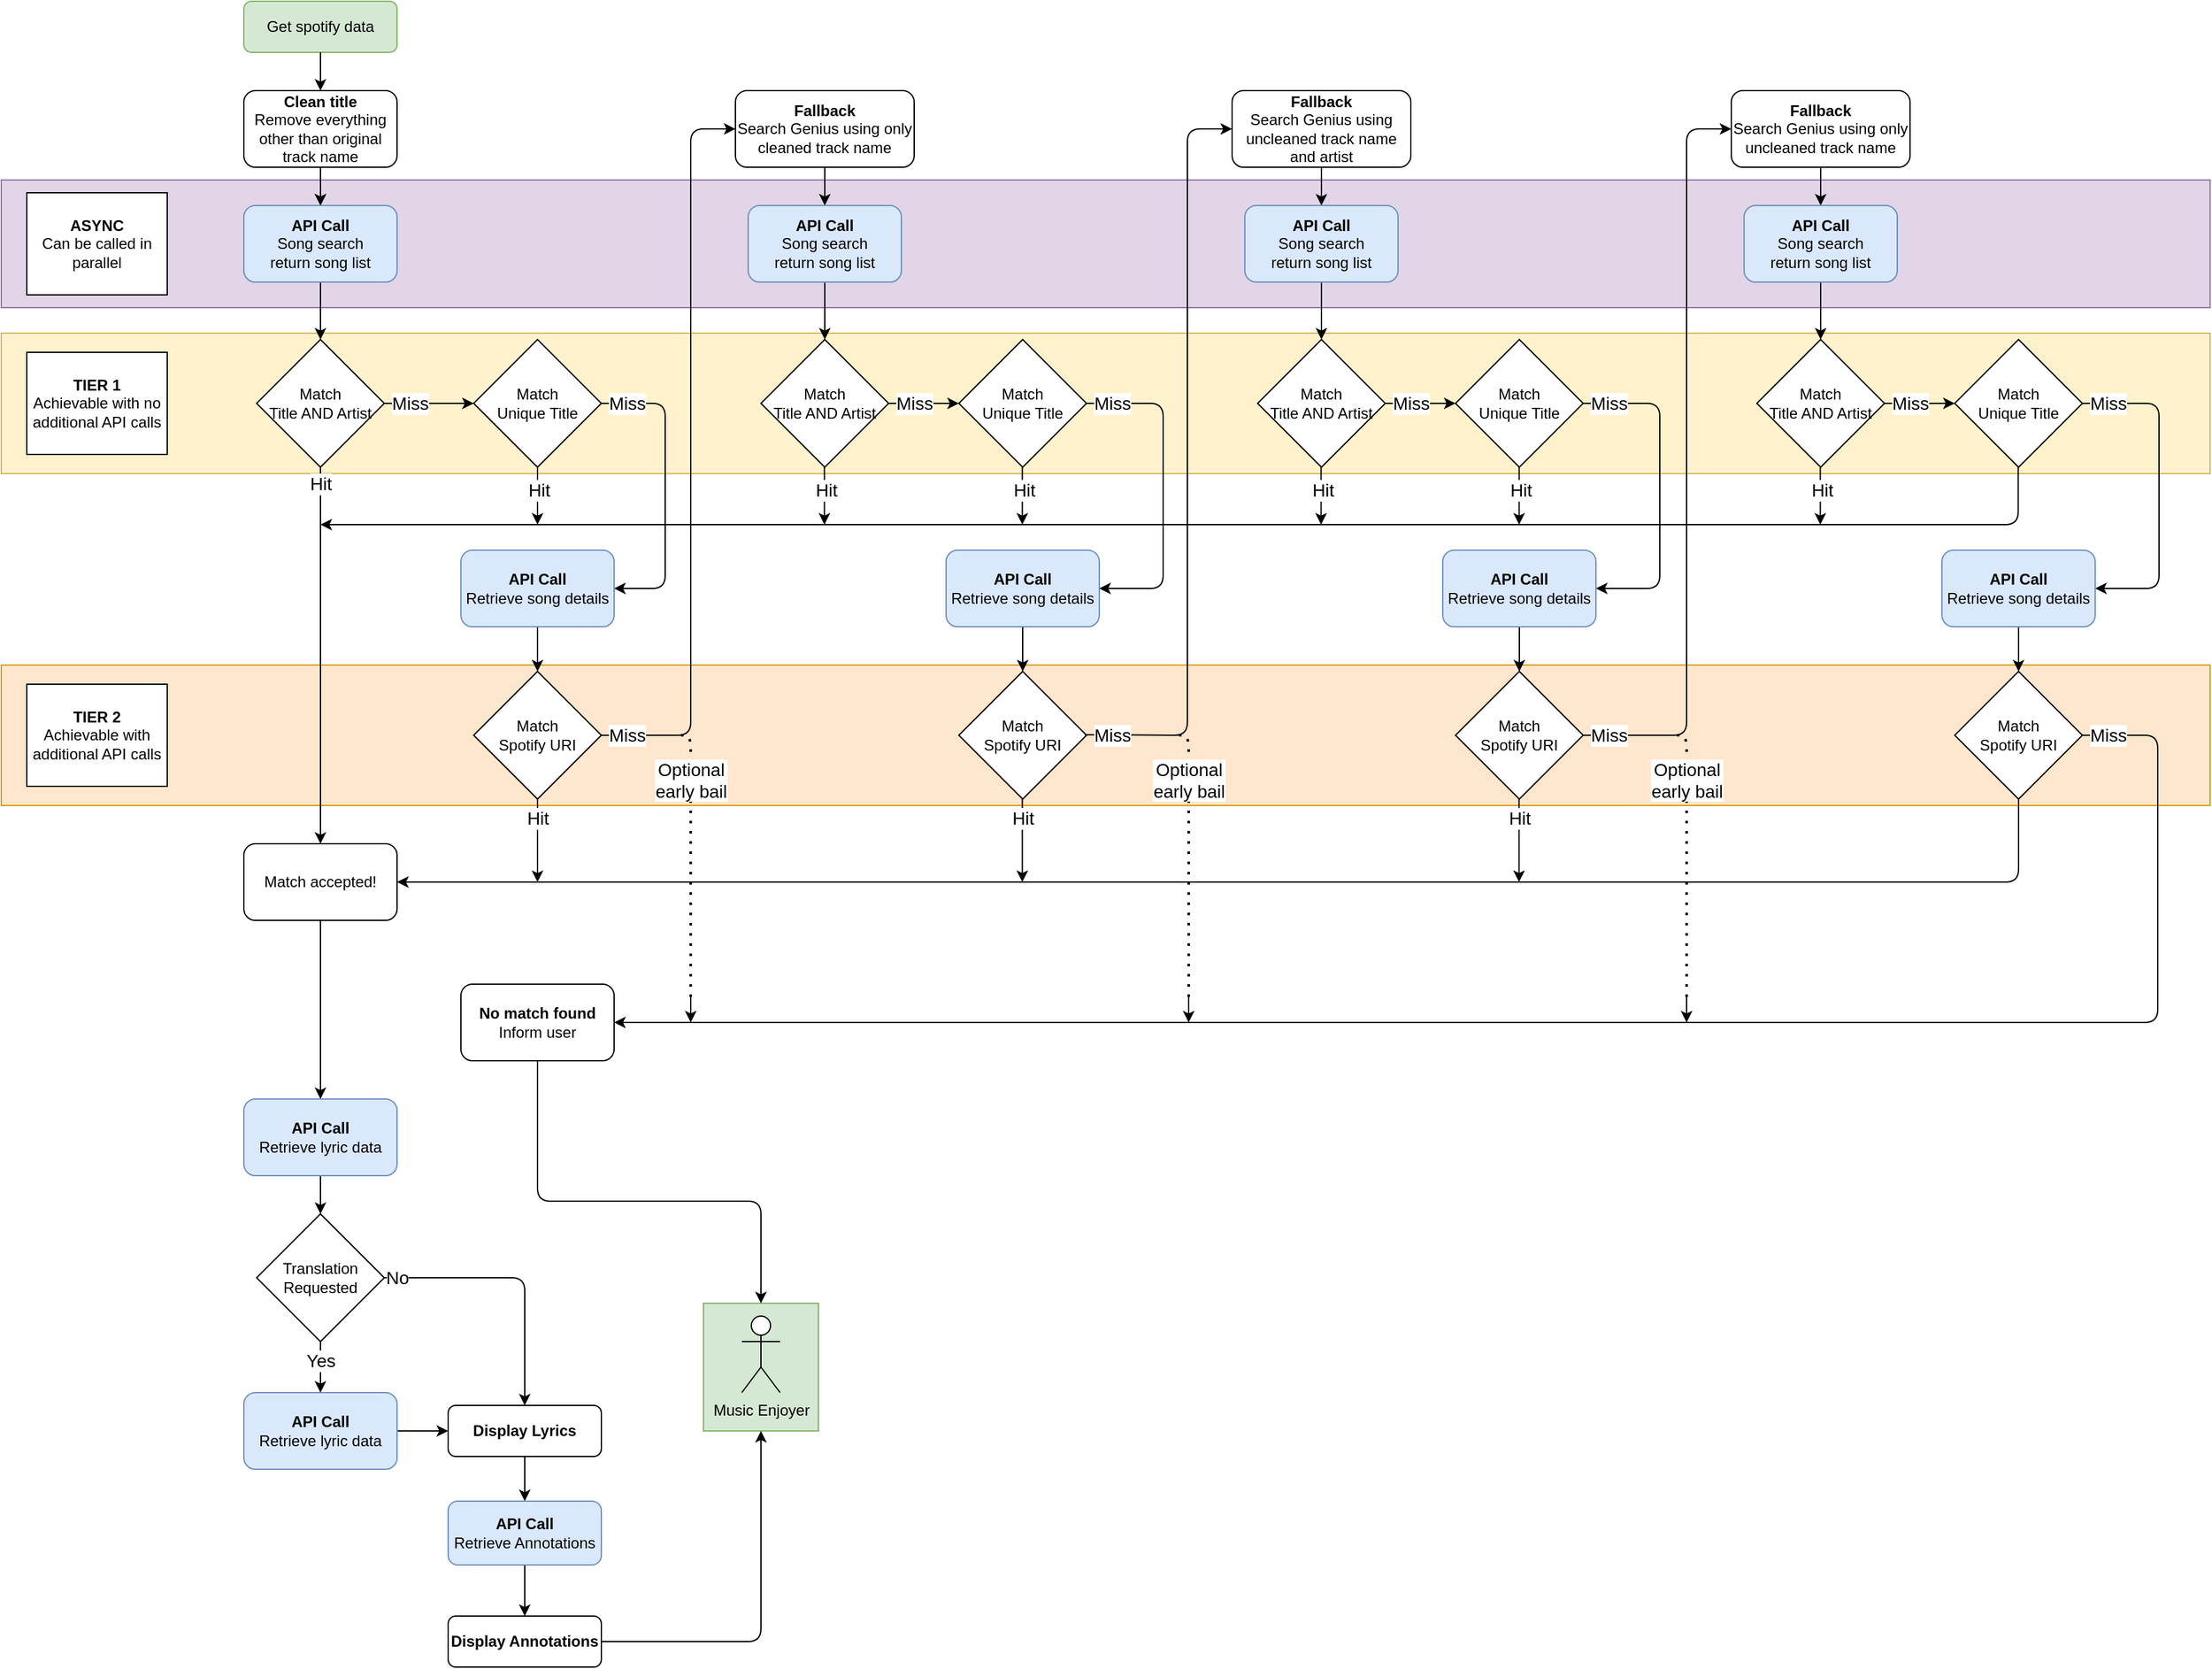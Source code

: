 <mxfile>
    <diagram id="RPtw3A49BTOwBg8Jp9t4" name="Page-1">
        <mxGraphModel dx="990" dy="598" grid="1" gridSize="10" guides="1" tooltips="1" connect="1" arrows="1" fold="1" page="1" pageScale="1" pageWidth="2200" pageHeight="2000" math="0" shadow="0">
            <root>
                <mxCell id="0"/>
                <mxCell id="1" parent="0"/>
                <mxCell id="231" value="" style="rounded=0;whiteSpace=wrap;html=1;fillColor=#e1d5e7;strokeColor=#9673a6;" vertex="1" parent="1">
                    <mxGeometry x="130" y="280" width="1730" height="100" as="geometry"/>
                </mxCell>
                <mxCell id="45" value="" style="rounded=0;whiteSpace=wrap;html=1;shadow=0;glass=0;sketch=0;fillColor=#d5e8d4;strokeColor=#82b366;" parent="1" vertex="1">
                    <mxGeometry x="680" y="1160" width="90" height="100" as="geometry"/>
                </mxCell>
                <mxCell id="13" value="" style="rounded=0;whiteSpace=wrap;html=1;fillColor=#ffe6cc;strokeColor=#d79b00;glass=0;shadow=0;movable=0;resizable=0;rotatable=0;deletable=0;editable=0;connectable=0;" parent="1" vertex="1">
                    <mxGeometry x="130" y="660" width="1730" height="110" as="geometry"/>
                </mxCell>
                <mxCell id="11" value="" style="rounded=0;whiteSpace=wrap;html=1;fillColor=#fff2cc;strokeColor=#d6b656;glass=0;shadow=0;movable=0;resizable=0;rotatable=0;deletable=0;editable=0;connectable=0;" parent="1" vertex="1">
                    <mxGeometry x="130" y="400" width="1730" height="110" as="geometry"/>
                </mxCell>
                <mxCell id="2" value="Get spotify data" style="rounded=1;whiteSpace=wrap;html=1;fillColor=#d5e8d4;strokeColor=#82b366;" parent="1" vertex="1">
                    <mxGeometry x="320" y="140" width="120" height="40" as="geometry"/>
                </mxCell>
                <mxCell id="3" value="" style="endArrow=classic;html=1;exitX=0.5;exitY=1;exitDx=0;exitDy=0;entryX=0.5;entryY=0;entryDx=0;entryDy=0;" parent="1" source="2" target="4" edge="1">
                    <mxGeometry width="50" height="50" relative="1" as="geometry">
                        <mxPoint x="440" y="330" as="sourcePoint"/>
                        <mxPoint x="380" y="230" as="targetPoint"/>
                    </mxGeometry>
                </mxCell>
                <mxCell id="8" value="" style="edgeStyle=none;html=1;" parent="1" source="4" target="7" edge="1">
                    <mxGeometry relative="1" as="geometry"/>
                </mxCell>
                <mxCell id="43" value="" style="edgeStyle=none;html=1;" parent="1" source="4" target="7" edge="1">
                    <mxGeometry relative="1" as="geometry"/>
                </mxCell>
                <mxCell id="4" value="&lt;b&gt;Clean title&lt;/b&gt;&lt;br&gt;Remove everything other than original track name" style="rounded=1;whiteSpace=wrap;html=1;" parent="1" vertex="1">
                    <mxGeometry x="320" y="210" width="120" height="60" as="geometry"/>
                </mxCell>
                <mxCell id="32" value="" style="edgeStyle=none;html=1;" parent="1" source="5" target="31" edge="1">
                    <mxGeometry relative="1" as="geometry"/>
                </mxCell>
                <mxCell id="5" value="&lt;b&gt;Fallback&lt;/b&gt;&lt;br&gt;Search Genius using only cleaned track name" style="rounded=1;whiteSpace=wrap;html=1;" parent="1" vertex="1">
                    <mxGeometry x="705" y="210" width="140" height="60" as="geometry"/>
                </mxCell>
                <mxCell id="6" value="Music Enjoyer" style="shape=umlActor;verticalLabelPosition=bottom;verticalAlign=top;html=1;outlineConnect=0;" parent="1" vertex="1">
                    <mxGeometry x="710" y="1170" width="30" height="60" as="geometry"/>
                </mxCell>
                <mxCell id="10" value="" style="edgeStyle=none;html=1;" parent="1" source="7" target="9" edge="1">
                    <mxGeometry relative="1" as="geometry"/>
                </mxCell>
                <mxCell id="7" value="&lt;b&gt;API Call&lt;/b&gt;&lt;br&gt;Song search&lt;br&gt;return song list" style="rounded=1;whiteSpace=wrap;html=1;fillColor=#dae8fc;strokeColor=#6c8ebf;" parent="1" vertex="1">
                    <mxGeometry x="320" y="300" width="120" height="60" as="geometry"/>
                </mxCell>
                <mxCell id="9" value="Match&lt;br&gt;Title AND Artist" style="rhombus;whiteSpace=wrap;html=1;" parent="1" vertex="1">
                    <mxGeometry x="330" y="405" width="100" height="100" as="geometry"/>
                </mxCell>
                <mxCell id="12" value="&lt;b&gt;TIER 1&lt;/b&gt;&lt;br&gt;Achievable with no additional API calls" style="rounded=0;whiteSpace=wrap;html=1;shadow=0;glass=0;sketch=0;" parent="1" vertex="1">
                    <mxGeometry x="150" y="415" width="110" height="80" as="geometry"/>
                </mxCell>
                <mxCell id="14" value="&lt;b&gt;TIER 2&lt;/b&gt;&lt;br&gt;Achievable with additional API calls" style="rounded=0;whiteSpace=wrap;html=1;shadow=0;glass=0;sketch=0;" parent="1" vertex="1">
                    <mxGeometry x="150" y="675" width="110" height="80" as="geometry"/>
                </mxCell>
                <mxCell id="37" value="" style="edgeStyle=none;html=1;" parent="1" source="15" target="16" edge="1">
                    <mxGeometry relative="1" as="geometry"/>
                </mxCell>
                <mxCell id="15" value="Match accepted!" style="rounded=1;whiteSpace=wrap;html=1;shadow=0;glass=0;sketch=0;" parent="1" vertex="1">
                    <mxGeometry x="320" y="800" width="120" height="60" as="geometry"/>
                </mxCell>
                <mxCell id="38" value="" style="edgeStyle=none;html=1;" parent="1" source="16" target="36" edge="1">
                    <mxGeometry relative="1" as="geometry"/>
                </mxCell>
                <mxCell id="16" value="&lt;span&gt;&lt;b&gt;API Call&lt;/b&gt;&lt;br&gt;&lt;/span&gt;Retrieve lyric data" style="rounded=1;whiteSpace=wrap;html=1;shadow=0;glass=0;sketch=0;fontStyle=0;fillColor=#dae8fc;strokeColor=#6c8ebf;" parent="1" vertex="1">
                    <mxGeometry x="320" y="1000" width="120" height="60" as="geometry"/>
                </mxCell>
                <mxCell id="78" value="" style="edgeStyle=none;html=1;" parent="1" source="21" target="52" edge="1">
                    <mxGeometry relative="1" as="geometry"/>
                </mxCell>
                <mxCell id="21" value="&lt;b&gt;API Call&lt;/b&gt;&lt;br&gt;Retrieve lyric data" style="rounded=1;whiteSpace=wrap;html=1;fillColor=#dae8fc;strokeColor=#6c8ebf;" parent="1" vertex="1">
                    <mxGeometry x="320" y="1230" width="120" height="60" as="geometry"/>
                </mxCell>
                <mxCell id="22" value="" style="endArrow=classic;html=1;exitX=0.5;exitY=1;exitDx=0;exitDy=0;entryX=0.5;entryY=0;entryDx=0;entryDy=0;" parent="1" source="9" target="15" edge="1">
                    <mxGeometry relative="1" as="geometry">
                        <mxPoint x="510" y="750" as="sourcePoint"/>
                        <mxPoint x="610" y="750" as="targetPoint"/>
                    </mxGeometry>
                </mxCell>
                <mxCell id="23" value="Hit" style="edgeLabel;resizable=0;html=1;align=center;verticalAlign=middle;rounded=0;shadow=0;glass=0;sketch=0;fontSize=14;" parent="22" connectable="0" vertex="1">
                    <mxGeometry relative="1" as="geometry">
                        <mxPoint y="-135" as="offset"/>
                    </mxGeometry>
                </mxCell>
                <mxCell id="24" value="" style="endArrow=classic;html=1;exitX=1;exitY=0.5;exitDx=0;exitDy=0;entryX=0;entryY=0.5;entryDx=0;entryDy=0;" parent="1" source="9" target="26" edge="1">
                    <mxGeometry relative="1" as="geometry">
                        <mxPoint x="520" y="760" as="sourcePoint"/>
                        <mxPoint x="800" y="490" as="targetPoint"/>
                    </mxGeometry>
                </mxCell>
                <mxCell id="25" value="Miss" style="edgeLabel;resizable=0;html=1;align=center;verticalAlign=middle;rounded=0;shadow=0;glass=0;sketch=0;fontSize=14;" parent="24" connectable="0" vertex="1">
                    <mxGeometry relative="1" as="geometry">
                        <mxPoint x="-15" as="offset"/>
                    </mxGeometry>
                </mxCell>
                <mxCell id="125" style="edgeStyle=none;html=1;exitX=1;exitY=0.5;exitDx=0;exitDy=0;entryX=1;entryY=0.5;entryDx=0;entryDy=0;" edge="1" parent="1" source="26" target="92">
                    <mxGeometry relative="1" as="geometry">
                        <Array as="points">
                            <mxPoint x="650" y="455"/>
                            <mxPoint x="650" y="600"/>
                        </Array>
                    </mxGeometry>
                </mxCell>
                <mxCell id="26" value="Match&lt;br&gt;Unique Title" style="rhombus;whiteSpace=wrap;html=1;" parent="1" vertex="1">
                    <mxGeometry x="500" y="405" width="100" height="100" as="geometry"/>
                </mxCell>
                <mxCell id="70" value="" style="edgeStyle=none;html=1;" parent="1" source="31" target="57" edge="1">
                    <mxGeometry relative="1" as="geometry"/>
                </mxCell>
                <mxCell id="31" value="&lt;b&gt;API Call&lt;/b&gt;&lt;br&gt;Song search&lt;br&gt;return song list" style="rounded=1;whiteSpace=wrap;html=1;fillColor=#dae8fc;strokeColor=#6c8ebf;" parent="1" vertex="1">
                    <mxGeometry x="715" y="300" width="120" height="60" as="geometry"/>
                </mxCell>
                <mxCell id="90" style="edgeStyle=none;html=1;exitX=0.5;exitY=1;exitDx=0;exitDy=0;entryX=0.5;entryY=0;entryDx=0;entryDy=0;" parent="1" source="33" target="45" edge="1">
                    <mxGeometry relative="1" as="geometry">
                        <Array as="points">
                            <mxPoint x="550" y="1080"/>
                            <mxPoint x="725" y="1080"/>
                        </Array>
                    </mxGeometry>
                </mxCell>
                <mxCell id="33" value="&lt;b&gt;No match found&lt;/b&gt;&lt;br&gt;Inform user" style="rounded=1;whiteSpace=wrap;html=1;" parent="1" vertex="1">
                    <mxGeometry x="490" y="910" width="120" height="60" as="geometry"/>
                </mxCell>
                <mxCell id="36" value="Translation Requested" style="rhombus;whiteSpace=wrap;html=1;" parent="1" vertex="1">
                    <mxGeometry x="330" y="1090" width="100" height="100" as="geometry"/>
                </mxCell>
                <mxCell id="127" style="edgeStyle=none;html=1;exitX=1;exitY=0.5;exitDx=0;exitDy=0;entryX=0;entryY=0.5;entryDx=0;entryDy=0;" edge="1" parent="1" source="47" target="5">
                    <mxGeometry relative="1" as="geometry">
                        <Array as="points">
                            <mxPoint x="670" y="715"/>
                            <mxPoint x="670" y="240"/>
                        </Array>
                    </mxGeometry>
                </mxCell>
                <mxCell id="47" value="Match&lt;br&gt;Spotify URI" style="rhombus;whiteSpace=wrap;html=1;" parent="1" vertex="1">
                    <mxGeometry x="500" y="665" width="100" height="100" as="geometry"/>
                </mxCell>
                <mxCell id="85" value="" style="edgeStyle=none;html=1;" parent="1" source="52" target="53" edge="1">
                    <mxGeometry relative="1" as="geometry"/>
                </mxCell>
                <mxCell id="52" value="&lt;b&gt;Display Lyrics&lt;br&gt;&lt;/b&gt;" style="rounded=1;whiteSpace=wrap;html=1;" parent="1" vertex="1">
                    <mxGeometry x="480" y="1240" width="120" height="40" as="geometry"/>
                </mxCell>
                <mxCell id="86" value="" style="edgeStyle=none;html=1;" parent="1" source="53" target="84" edge="1">
                    <mxGeometry relative="1" as="geometry"/>
                </mxCell>
                <mxCell id="53" value="&lt;b&gt;API Call&lt;/b&gt;&lt;br&gt;Retrieve Annotations" style="rounded=1;whiteSpace=wrap;html=1;fillColor=#dae8fc;strokeColor=#6c8ebf;" parent="1" vertex="1">
                    <mxGeometry x="480" y="1315" width="120" height="50" as="geometry"/>
                </mxCell>
                <mxCell id="57" value="Match&lt;br&gt;Title AND Artist" style="rhombus;whiteSpace=wrap;html=1;" parent="1" vertex="1">
                    <mxGeometry x="725" y="405" width="100" height="100" as="geometry"/>
                </mxCell>
                <mxCell id="58" value="" style="endArrow=classic;html=1;exitX=1;exitY=0.5;exitDx=0;exitDy=0;entryX=0;entryY=0.5;entryDx=0;entryDy=0;" parent="1" source="57" target="69" edge="1">
                    <mxGeometry relative="1" as="geometry">
                        <mxPoint x="890" y="760" as="sourcePoint"/>
                        <mxPoint x="870" y="455" as="targetPoint"/>
                    </mxGeometry>
                </mxCell>
                <mxCell id="111" value="Miss" style="edgeLabel;resizable=0;html=1;align=center;verticalAlign=middle;rounded=0;shadow=0;glass=0;sketch=0;fontSize=14;" parent="58" connectable="0" vertex="1">
                    <mxGeometry relative="1" as="geometry">
                        <mxPoint x="-8" as="offset"/>
                    </mxGeometry>
                </mxCell>
                <mxCell id="64" value="Match&lt;br&gt;Spotify URI" style="rhombus;whiteSpace=wrap;html=1;" parent="1" vertex="1">
                    <mxGeometry x="880" y="665" width="100" height="100" as="geometry"/>
                </mxCell>
                <mxCell id="133" style="edgeStyle=none;html=1;exitX=1;exitY=0.5;exitDx=0;exitDy=0;entryX=1;entryY=0.5;entryDx=0;entryDy=0;" edge="1" parent="1" source="69" target="95">
                    <mxGeometry relative="1" as="geometry">
                        <Array as="points">
                            <mxPoint x="1040" y="455"/>
                            <mxPoint x="1040" y="600"/>
                        </Array>
                    </mxGeometry>
                </mxCell>
                <mxCell id="69" value="Match&lt;br style=&quot;border-color: var(--border-color);&quot;&gt;Unique Title" style="rhombus;whiteSpace=wrap;html=1;" parent="1" vertex="1">
                    <mxGeometry x="880" y="405" width="100" height="100" as="geometry"/>
                </mxCell>
                <mxCell id="80" value="" style="endArrow=classic;html=1;exitX=0.5;exitY=1;exitDx=0;exitDy=0;entryX=0.5;entryY=0;entryDx=0;entryDy=0;" parent="1" source="36" target="21" edge="1">
                    <mxGeometry relative="1" as="geometry">
                        <mxPoint x="430" y="1185" as="sourcePoint"/>
                        <mxPoint x="530" y="1185" as="targetPoint"/>
                    </mxGeometry>
                </mxCell>
                <mxCell id="81" value="Yes" style="edgeLabel;resizable=0;html=1;align=center;verticalAlign=middle;rounded=0;shadow=0;glass=0;sketch=0;fontSize=14;" parent="80" connectable="0" vertex="1">
                    <mxGeometry relative="1" as="geometry">
                        <mxPoint y="-5" as="offset"/>
                    </mxGeometry>
                </mxCell>
                <mxCell id="82" value="" style="endArrow=classic;html=1;exitX=1;exitY=0.5;exitDx=0;exitDy=0;entryX=0.5;entryY=0;entryDx=0;entryDy=0;" parent="1" source="36" target="52" edge="1">
                    <mxGeometry relative="1" as="geometry">
                        <mxPoint x="440" y="1139.83" as="sourcePoint"/>
                        <mxPoint x="540" y="1139.83" as="targetPoint"/>
                        <Array as="points">
                            <mxPoint x="540" y="1140"/>
                        </Array>
                    </mxGeometry>
                </mxCell>
                <mxCell id="83" value="No" style="edgeLabel;resizable=0;html=1;align=center;verticalAlign=middle;rounded=0;shadow=0;glass=0;sketch=0;fontSize=14;" parent="82" connectable="0" vertex="1">
                    <mxGeometry relative="1" as="geometry">
                        <mxPoint x="-95" as="offset"/>
                    </mxGeometry>
                </mxCell>
                <mxCell id="230" style="edgeStyle=none;html=1;exitX=1;exitY=0.5;exitDx=0;exitDy=0;entryX=0.5;entryY=1;entryDx=0;entryDy=0;" edge="1" parent="1" source="84" target="45">
                    <mxGeometry relative="1" as="geometry">
                        <Array as="points">
                            <mxPoint x="725" y="1425"/>
                        </Array>
                    </mxGeometry>
                </mxCell>
                <mxCell id="84" value="&lt;b&gt;Display Annotations&lt;br&gt;&lt;/b&gt;" style="rounded=1;whiteSpace=wrap;html=1;" parent="1" vertex="1">
                    <mxGeometry x="480" y="1405" width="120" height="40" as="geometry"/>
                </mxCell>
                <mxCell id="94" value="" style="edgeStyle=none;html=1;" parent="1" source="92" target="47" edge="1">
                    <mxGeometry relative="1" as="geometry"/>
                </mxCell>
                <mxCell id="92" value="&lt;b&gt;API Call&lt;/b&gt;&lt;br&gt;Retrieve song details" style="rounded=1;whiteSpace=wrap;html=1;fillColor=#dae8fc;strokeColor=#6c8ebf;" parent="1" vertex="1">
                    <mxGeometry x="490" y="570" width="120" height="60" as="geometry"/>
                </mxCell>
                <mxCell id="96" value="" style="edgeStyle=none;html=1;" parent="1" source="95" target="64" edge="1">
                    <mxGeometry relative="1" as="geometry"/>
                </mxCell>
                <mxCell id="95" value="&lt;b&gt;API Call&lt;/b&gt;&lt;br&gt;Retrieve song details" style="rounded=1;whiteSpace=wrap;html=1;fillColor=#dae8fc;strokeColor=#6c8ebf;" parent="1" vertex="1">
                    <mxGeometry x="870" y="570" width="120" height="60" as="geometry"/>
                </mxCell>
                <mxCell id="123" value="" style="endArrow=classic;html=1;exitX=0.5;exitY=1;exitDx=0;exitDy=0;" edge="1" parent="1" source="26">
                    <mxGeometry relative="1" as="geometry">
                        <mxPoint x="530" y="530" as="sourcePoint"/>
                        <mxPoint x="550" y="550" as="targetPoint"/>
                    </mxGeometry>
                </mxCell>
                <mxCell id="126" value="Miss" style="edgeLabel;resizable=0;html=1;align=center;verticalAlign=middle;rounded=0;shadow=0;glass=0;sketch=0;fontSize=14;" connectable="0" vertex="1" parent="1">
                    <mxGeometry x="619.997" y="455" as="geometry"/>
                </mxCell>
                <mxCell id="128" value="Hit" style="edgeLabel;resizable=0;html=1;align=center;verticalAlign=middle;rounded=0;shadow=0;glass=0;sketch=0;fontSize=14;" connectable="0" vertex="1" parent="1">
                    <mxGeometry x="549.999" y="530" as="geometry">
                        <mxPoint x="1" y="-7" as="offset"/>
                    </mxGeometry>
                </mxCell>
                <mxCell id="129" value="Miss" style="edgeLabel;resizable=0;html=1;align=center;verticalAlign=middle;rounded=0;shadow=0;glass=0;sketch=0;fontSize=14;" connectable="0" vertex="1" parent="1">
                    <mxGeometry x="620.001" y="715" as="geometry"/>
                </mxCell>
                <mxCell id="130" value="" style="endArrow=classic;html=1;exitX=0.5;exitY=1;exitDx=0;exitDy=0;" edge="1" parent="1">
                    <mxGeometry relative="1" as="geometry">
                        <mxPoint x="774.72" y="505" as="sourcePoint"/>
                        <mxPoint x="774.72" y="550" as="targetPoint"/>
                    </mxGeometry>
                </mxCell>
                <mxCell id="131" value="Hit" style="edgeLabel;resizable=0;html=1;align=center;verticalAlign=middle;rounded=0;shadow=0;glass=0;sketch=0;fontSize=14;" connectable="0" vertex="1" parent="1">
                    <mxGeometry x="774.719" y="530" as="geometry">
                        <mxPoint x="1" y="-7" as="offset"/>
                    </mxGeometry>
                </mxCell>
                <mxCell id="134" value="Miss" style="edgeLabel;resizable=0;html=1;align=center;verticalAlign=middle;rounded=0;shadow=0;glass=0;sketch=0;fontSize=14;" connectable="0" vertex="1" parent="1">
                    <mxGeometry x="1000.0" y="455" as="geometry"/>
                </mxCell>
                <mxCell id="136" value="" style="edgeStyle=none;html=1;" edge="1" parent="1" source="137" target="139">
                    <mxGeometry relative="1" as="geometry"/>
                </mxCell>
                <mxCell id="137" value="&lt;b&gt;Fallback&lt;/b&gt;&lt;br&gt;Search Genius using uncleaned track name and artist" style="rounded=1;whiteSpace=wrap;html=1;" vertex="1" parent="1">
                    <mxGeometry x="1094" y="210" width="140" height="60" as="geometry"/>
                </mxCell>
                <mxCell id="138" value="" style="edgeStyle=none;html=1;" edge="1" parent="1" source="139" target="141">
                    <mxGeometry relative="1" as="geometry"/>
                </mxCell>
                <mxCell id="139" value="&lt;b&gt;API Call&lt;/b&gt;&lt;br&gt;Song search&lt;br&gt;return song list" style="rounded=1;whiteSpace=wrap;html=1;fillColor=#dae8fc;strokeColor=#6c8ebf;" vertex="1" parent="1">
                    <mxGeometry x="1104" y="300" width="120" height="60" as="geometry"/>
                </mxCell>
                <mxCell id="140" style="edgeStyle=none;html=1;exitX=0.985;exitY=0.496;exitDx=0;exitDy=0;entryX=0;entryY=0.5;entryDx=0;entryDy=0;exitPerimeter=0;" edge="1" parent="1" target="137" source="64">
                    <mxGeometry relative="1" as="geometry">
                        <mxPoint x="989" y="715" as="sourcePoint"/>
                        <Array as="points">
                            <mxPoint x="1059" y="715"/>
                            <mxPoint x="1059" y="240"/>
                        </Array>
                    </mxGeometry>
                </mxCell>
                <mxCell id="141" value="Match&lt;br&gt;Title AND Artist" style="rhombus;whiteSpace=wrap;html=1;" vertex="1" parent="1">
                    <mxGeometry x="1114" y="405" width="100" height="100" as="geometry"/>
                </mxCell>
                <mxCell id="142" value="" style="endArrow=classic;html=1;exitX=1;exitY=0.5;exitDx=0;exitDy=0;entryX=0;entryY=0.5;entryDx=0;entryDy=0;" edge="1" parent="1" source="141" target="149">
                    <mxGeometry relative="1" as="geometry">
                        <mxPoint x="1279" y="760" as="sourcePoint"/>
                        <mxPoint x="1259" y="455" as="targetPoint"/>
                    </mxGeometry>
                </mxCell>
                <mxCell id="143" value="Miss" style="edgeLabel;resizable=0;html=1;align=center;verticalAlign=middle;rounded=0;shadow=0;glass=0;sketch=0;fontSize=14;" connectable="0" vertex="1" parent="142">
                    <mxGeometry relative="1" as="geometry">
                        <mxPoint x="-8" as="offset"/>
                    </mxGeometry>
                </mxCell>
                <mxCell id="145" value="Match&lt;br&gt;Spotify URI" style="rhombus;whiteSpace=wrap;html=1;" vertex="1" parent="1">
                    <mxGeometry x="1269" y="665" width="100" height="100" as="geometry"/>
                </mxCell>
                <mxCell id="148" style="edgeStyle=none;html=1;exitX=1;exitY=0.5;exitDx=0;exitDy=0;entryX=1;entryY=0.5;entryDx=0;entryDy=0;" edge="1" parent="1" source="149" target="151">
                    <mxGeometry relative="1" as="geometry">
                        <Array as="points">
                            <mxPoint x="1429" y="455"/>
                            <mxPoint x="1429" y="600"/>
                        </Array>
                    </mxGeometry>
                </mxCell>
                <mxCell id="149" value="Match&lt;br style=&quot;border-color: var(--border-color);&quot;&gt;Unique Title" style="rhombus;whiteSpace=wrap;html=1;" vertex="1" parent="1">
                    <mxGeometry x="1269" y="405" width="100" height="100" as="geometry"/>
                </mxCell>
                <mxCell id="150" value="" style="edgeStyle=none;html=1;" edge="1" parent="1" source="151" target="145">
                    <mxGeometry relative="1" as="geometry"/>
                </mxCell>
                <mxCell id="151" value="&lt;b&gt;API Call&lt;/b&gt;&lt;br&gt;Retrieve song details" style="rounded=1;whiteSpace=wrap;html=1;fillColor=#dae8fc;strokeColor=#6c8ebf;" vertex="1" parent="1">
                    <mxGeometry x="1259" y="570" width="120" height="60" as="geometry"/>
                </mxCell>
                <mxCell id="154" value="" style="endArrow=classic;html=1;exitX=0.5;exitY=1;exitDx=0;exitDy=0;" edge="1" parent="1">
                    <mxGeometry relative="1" as="geometry">
                        <mxPoint x="1163.72" y="505" as="sourcePoint"/>
                        <mxPoint x="1163.72" y="550" as="targetPoint"/>
                    </mxGeometry>
                </mxCell>
                <mxCell id="155" value="Hit" style="edgeLabel;resizable=0;html=1;align=center;verticalAlign=middle;rounded=0;shadow=0;glass=0;sketch=0;fontSize=14;" connectable="0" vertex="1" parent="1">
                    <mxGeometry x="1163.719" y="530" as="geometry">
                        <mxPoint x="1" y="-7" as="offset"/>
                    </mxGeometry>
                </mxCell>
                <mxCell id="156" value="Miss" style="edgeLabel;resizable=0;html=1;align=center;verticalAlign=middle;rounded=0;shadow=0;glass=0;sketch=0;fontSize=14;" connectable="0" vertex="1" parent="1">
                    <mxGeometry x="1389" y="455" as="geometry"/>
                </mxCell>
                <mxCell id="158" value="" style="endArrow=classic;html=1;exitX=0.5;exitY=1;exitDx=0;exitDy=0;" edge="1" parent="1">
                    <mxGeometry relative="1" as="geometry">
                        <mxPoint x="929.72" y="505" as="sourcePoint"/>
                        <mxPoint x="929.72" y="550" as="targetPoint"/>
                    </mxGeometry>
                </mxCell>
                <mxCell id="159" value="Hit" style="edgeLabel;resizable=0;html=1;align=center;verticalAlign=middle;rounded=0;shadow=0;glass=0;sketch=0;fontSize=14;" connectable="0" vertex="1" parent="1">
                    <mxGeometry x="929.719" y="530" as="geometry">
                        <mxPoint x="1" y="-7" as="offset"/>
                    </mxGeometry>
                </mxCell>
                <mxCell id="161" value="" style="endArrow=classic;html=1;exitX=0.5;exitY=1;exitDx=0;exitDy=0;" edge="1" parent="1" source="47">
                    <mxGeometry relative="1" as="geometry">
                        <mxPoint x="570" y="800" as="sourcePoint"/>
                        <mxPoint x="550" y="830" as="targetPoint"/>
                    </mxGeometry>
                </mxCell>
                <mxCell id="163" value="Hit" style="edgeLabel;resizable=0;html=1;align=center;verticalAlign=middle;rounded=0;shadow=0;glass=0;sketch=0;fontSize=14;" connectable="0" vertex="1" parent="1">
                    <mxGeometry x="550.0" y="780" as="geometry"/>
                </mxCell>
                <mxCell id="166" value="" style="endArrow=classic;html=1;exitX=0.5;exitY=1;exitDx=0;exitDy=0;" edge="1" parent="1">
                    <mxGeometry relative="1" as="geometry">
                        <mxPoint x="929.72" y="765" as="sourcePoint"/>
                        <mxPoint x="929.72" y="830" as="targetPoint"/>
                    </mxGeometry>
                </mxCell>
                <mxCell id="167" value="Hit" style="edgeLabel;resizable=0;html=1;align=center;verticalAlign=middle;rounded=0;shadow=0;glass=0;sketch=0;fontSize=14;" connectable="0" vertex="1" parent="1">
                    <mxGeometry x="929.72" y="780" as="geometry"/>
                </mxCell>
                <mxCell id="168" value="Miss" style="edgeLabel;resizable=0;html=1;align=center;verticalAlign=middle;rounded=0;shadow=0;glass=0;sketch=0;fontSize=14;" connectable="0" vertex="1" parent="1">
                    <mxGeometry x="1000.001" y="715" as="geometry"/>
                </mxCell>
                <mxCell id="189" value="" style="edgeStyle=none;html=1;" edge="1" parent="1" source="190" target="192">
                    <mxGeometry relative="1" as="geometry"/>
                </mxCell>
                <mxCell id="190" value="&lt;b&gt;Fallback&lt;/b&gt;&lt;br&gt;Search Genius using only uncleaned track name" style="rounded=1;whiteSpace=wrap;html=1;" vertex="1" parent="1">
                    <mxGeometry x="1485" y="210" width="140" height="60" as="geometry"/>
                </mxCell>
                <mxCell id="191" value="" style="edgeStyle=none;html=1;" edge="1" parent="1" source="192" target="194">
                    <mxGeometry relative="1" as="geometry"/>
                </mxCell>
                <mxCell id="192" value="&lt;b&gt;API Call&lt;/b&gt;&lt;br&gt;Song search&lt;br&gt;return song list" style="rounded=1;whiteSpace=wrap;html=1;fillColor=#dae8fc;strokeColor=#6c8ebf;" vertex="1" parent="1">
                    <mxGeometry x="1495" y="300" width="120" height="60" as="geometry"/>
                </mxCell>
                <mxCell id="193" style="edgeStyle=none;html=1;exitX=1;exitY=0.5;exitDx=0;exitDy=0;entryX=0;entryY=0.5;entryDx=0;entryDy=0;" edge="1" parent="1" target="190" source="145">
                    <mxGeometry relative="1" as="geometry">
                        <mxPoint x="1380" y="715" as="sourcePoint"/>
                        <Array as="points">
                            <mxPoint x="1450" y="715"/>
                            <mxPoint x="1450" y="240"/>
                        </Array>
                    </mxGeometry>
                </mxCell>
                <mxCell id="194" value="Match&lt;br&gt;Title AND Artist" style="rhombus;whiteSpace=wrap;html=1;" vertex="1" parent="1">
                    <mxGeometry x="1505" y="405" width="100" height="100" as="geometry"/>
                </mxCell>
                <mxCell id="195" value="" style="endArrow=classic;html=1;exitX=1;exitY=0.5;exitDx=0;exitDy=0;entryX=0;entryY=0.5;entryDx=0;entryDy=0;" edge="1" parent="1" source="194" target="199">
                    <mxGeometry relative="1" as="geometry">
                        <mxPoint x="1670" y="760" as="sourcePoint"/>
                        <mxPoint x="1650" y="455" as="targetPoint"/>
                    </mxGeometry>
                </mxCell>
                <mxCell id="196" value="Miss" style="edgeLabel;resizable=0;html=1;align=center;verticalAlign=middle;rounded=0;shadow=0;glass=0;sketch=0;fontSize=14;" connectable="0" vertex="1" parent="195">
                    <mxGeometry relative="1" as="geometry">
                        <mxPoint x="-8" as="offset"/>
                    </mxGeometry>
                </mxCell>
                <mxCell id="197" value="Match&lt;br&gt;Spotify URI" style="rhombus;whiteSpace=wrap;html=1;" vertex="1" parent="1">
                    <mxGeometry x="1660" y="665" width="100" height="100" as="geometry"/>
                </mxCell>
                <mxCell id="198" style="edgeStyle=none;html=1;exitX=1;exitY=0.5;exitDx=0;exitDy=0;entryX=1;entryY=0.5;entryDx=0;entryDy=0;" edge="1" parent="1" source="199" target="201">
                    <mxGeometry relative="1" as="geometry">
                        <Array as="points">
                            <mxPoint x="1820" y="455"/>
                            <mxPoint x="1820" y="600"/>
                        </Array>
                    </mxGeometry>
                </mxCell>
                <mxCell id="199" value="Match&lt;br style=&quot;border-color: var(--border-color);&quot;&gt;Unique Title" style="rhombus;whiteSpace=wrap;html=1;" vertex="1" parent="1">
                    <mxGeometry x="1660" y="405" width="100" height="100" as="geometry"/>
                </mxCell>
                <mxCell id="200" value="" style="edgeStyle=none;html=1;" edge="1" parent="1" source="201" target="197">
                    <mxGeometry relative="1" as="geometry"/>
                </mxCell>
                <mxCell id="201" value="&lt;b&gt;API Call&lt;/b&gt;&lt;br&gt;Retrieve song details" style="rounded=1;whiteSpace=wrap;html=1;fillColor=#dae8fc;strokeColor=#6c8ebf;" vertex="1" parent="1">
                    <mxGeometry x="1650" y="570" width="120" height="60" as="geometry"/>
                </mxCell>
                <mxCell id="202" value="" style="endArrow=classic;html=1;exitX=0.5;exitY=1;exitDx=0;exitDy=0;" edge="1" parent="1">
                    <mxGeometry relative="1" as="geometry">
                        <mxPoint x="1554.72" y="505" as="sourcePoint"/>
                        <mxPoint x="1554.72" y="550" as="targetPoint"/>
                    </mxGeometry>
                </mxCell>
                <mxCell id="203" value="Hit" style="edgeLabel;resizable=0;html=1;align=center;verticalAlign=middle;rounded=0;shadow=0;glass=0;sketch=0;fontSize=14;" connectable="0" vertex="1" parent="1">
                    <mxGeometry x="1554.719" y="530" as="geometry">
                        <mxPoint x="1" y="-7" as="offset"/>
                    </mxGeometry>
                </mxCell>
                <mxCell id="204" value="Miss" style="edgeLabel;resizable=0;html=1;align=center;verticalAlign=middle;rounded=0;shadow=0;glass=0;sketch=0;fontSize=14;" connectable="0" vertex="1" parent="1">
                    <mxGeometry x="1780" y="455" as="geometry"/>
                </mxCell>
                <mxCell id="209" value="" style="endArrow=classic;html=1;exitX=0.5;exitY=1;exitDx=0;exitDy=0;" edge="1" parent="1">
                    <mxGeometry relative="1" as="geometry">
                        <mxPoint x="1709.72" y="505" as="sourcePoint"/>
                        <mxPoint x="380" y="550" as="targetPoint"/>
                        <Array as="points">
                            <mxPoint x="1709.72" y="550"/>
                        </Array>
                    </mxGeometry>
                </mxCell>
                <mxCell id="210" value="" style="endArrow=classic;html=1;exitX=0.5;exitY=1;exitDx=0;exitDy=0;" edge="1" parent="1">
                    <mxGeometry relative="1" as="geometry">
                        <mxPoint x="1318.82" y="505" as="sourcePoint"/>
                        <mxPoint x="1318.82" y="550" as="targetPoint"/>
                    </mxGeometry>
                </mxCell>
                <mxCell id="211" value="Hit" style="edgeLabel;resizable=0;html=1;align=center;verticalAlign=middle;rounded=0;shadow=0;glass=0;sketch=0;fontSize=14;" connectable="0" vertex="1" parent="1">
                    <mxGeometry x="1318.819" y="530" as="geometry">
                        <mxPoint x="1" y="-7" as="offset"/>
                    </mxGeometry>
                </mxCell>
                <mxCell id="214" style="edgeStyle=none;html=1;exitX=1;exitY=0.5;exitDx=0;exitDy=0;entryX=1;entryY=0.5;entryDx=0;entryDy=0;" edge="1" parent="1" target="33">
                    <mxGeometry relative="1" as="geometry">
                        <mxPoint x="1190" y="925.0" as="targetPoint"/>
                        <Array as="points">
                            <mxPoint x="1819" y="715"/>
                            <mxPoint x="1819" y="940"/>
                        </Array>
                        <mxPoint x="1759" y="715" as="sourcePoint"/>
                    </mxGeometry>
                </mxCell>
                <mxCell id="215" value="Miss" style="edgeLabel;resizable=0;html=1;align=center;verticalAlign=middle;rounded=0;shadow=0;glass=0;sketch=0;fontSize=14;" connectable="0" vertex="1" parent="1">
                    <mxGeometry x="1389.001" y="715" as="geometry"/>
                </mxCell>
                <mxCell id="216" value="Miss" style="edgeLabel;resizable=0;html=1;align=center;verticalAlign=middle;rounded=0;shadow=0;glass=0;sketch=0;fontSize=14;" connectable="0" vertex="1" parent="1">
                    <mxGeometry x="1780.001" y="715" as="geometry"/>
                </mxCell>
                <mxCell id="217" value="" style="endArrow=classic;html=1;entryX=1;entryY=0.5;entryDx=0;entryDy=0;exitX=0.5;exitY=1;exitDx=0;exitDy=0;" edge="1" parent="1" source="197" target="15">
                    <mxGeometry relative="1" as="geometry">
                        <mxPoint x="1710" y="780" as="sourcePoint"/>
                        <mxPoint x="829.72" y="830" as="targetPoint"/>
                        <Array as="points">
                            <mxPoint x="1710" y="830"/>
                        </Array>
                    </mxGeometry>
                </mxCell>
                <mxCell id="218" value="" style="endArrow=classic;html=1;exitX=0.5;exitY=1;exitDx=0;exitDy=0;" edge="1" parent="1">
                    <mxGeometry relative="1" as="geometry">
                        <mxPoint x="1318.75" y="765" as="sourcePoint"/>
                        <mxPoint x="1318.75" y="830" as="targetPoint"/>
                    </mxGeometry>
                </mxCell>
                <mxCell id="219" value="Hit" style="edgeLabel;resizable=0;html=1;align=center;verticalAlign=middle;rounded=0;shadow=0;glass=0;sketch=0;fontSize=14;" connectable="0" vertex="1" parent="1">
                    <mxGeometry x="1318.75" y="780" as="geometry"/>
                </mxCell>
                <mxCell id="220" value="" style="endArrow=none;dashed=1;html=1;dashPattern=1 3;strokeWidth=2;" edge="1" parent="1">
                    <mxGeometry width="50" height="50" relative="1" as="geometry">
                        <mxPoint x="1060" y="920" as="sourcePoint"/>
                        <mxPoint x="1050" y="715" as="targetPoint"/>
                        <Array as="points">
                            <mxPoint x="1060" y="715"/>
                        </Array>
                    </mxGeometry>
                </mxCell>
                <mxCell id="221" value="" style="endArrow=none;dashed=1;html=1;dashPattern=1 3;strokeWidth=2;" edge="1" parent="1">
                    <mxGeometry width="50" height="50" relative="1" as="geometry">
                        <mxPoint x="1450" y="920" as="sourcePoint"/>
                        <mxPoint x="1440" y="715" as="targetPoint"/>
                        <Array as="points">
                            <mxPoint x="1450" y="715"/>
                        </Array>
                    </mxGeometry>
                </mxCell>
                <mxCell id="222" value="" style="endArrow=none;dashed=1;html=1;dashPattern=1 3;strokeWidth=2;" edge="1" parent="1">
                    <mxGeometry width="50" height="50" relative="1" as="geometry">
                        <mxPoint x="670" y="920" as="sourcePoint"/>
                        <mxPoint x="660" y="715" as="targetPoint"/>
                        <Array as="points">
                            <mxPoint x="670" y="715"/>
                        </Array>
                    </mxGeometry>
                </mxCell>
                <mxCell id="223" value="" style="endArrow=classic;html=1;" edge="1" parent="1">
                    <mxGeometry width="50" height="50" relative="1" as="geometry">
                        <mxPoint x="670" y="920" as="sourcePoint"/>
                        <mxPoint x="670" y="940" as="targetPoint"/>
                    </mxGeometry>
                </mxCell>
                <mxCell id="224" value="" style="endArrow=classic;html=1;" edge="1" parent="1">
                    <mxGeometry width="50" height="50" relative="1" as="geometry">
                        <mxPoint x="1060" y="920" as="sourcePoint"/>
                        <mxPoint x="1060" y="940" as="targetPoint"/>
                    </mxGeometry>
                </mxCell>
                <mxCell id="225" value="" style="endArrow=classic;html=1;" edge="1" parent="1">
                    <mxGeometry width="50" height="50" relative="1" as="geometry">
                        <mxPoint x="1450" y="920" as="sourcePoint"/>
                        <mxPoint x="1450" y="940" as="targetPoint"/>
                    </mxGeometry>
                </mxCell>
                <mxCell id="226" value="Optional&lt;br&gt;early bail" style="edgeLabel;resizable=0;html=1;align=center;verticalAlign=middle;rounded=0;shadow=0;glass=0;sketch=0;fontSize=14;" connectable="0" vertex="1" parent="1">
                    <mxGeometry x="670.001" y="750" as="geometry"/>
                </mxCell>
                <mxCell id="227" value="Optional&lt;br&gt;early bail" style="edgeLabel;resizable=0;html=1;align=center;verticalAlign=middle;rounded=0;shadow=0;glass=0;sketch=0;fontSize=14;" connectable="0" vertex="1" parent="1">
                    <mxGeometry x="1060.001" y="750" as="geometry"/>
                </mxCell>
                <mxCell id="228" value="Optional&lt;br&gt;early bail" style="edgeLabel;resizable=0;html=1;align=center;verticalAlign=middle;rounded=0;shadow=0;glass=0;sketch=0;fontSize=14;" connectable="0" vertex="1" parent="1">
                    <mxGeometry x="1450.001" y="750" as="geometry"/>
                </mxCell>
                <mxCell id="232" value="&lt;b&gt;ASYNC&lt;/b&gt;&lt;br&gt;Can be called in&lt;br&gt;parallel" style="rounded=0;whiteSpace=wrap;html=1;shadow=0;glass=0;sketch=0;" vertex="1" parent="1">
                    <mxGeometry x="150" y="290" width="110" height="80" as="geometry"/>
                </mxCell>
            </root>
        </mxGraphModel>
    </diagram>
</mxfile>